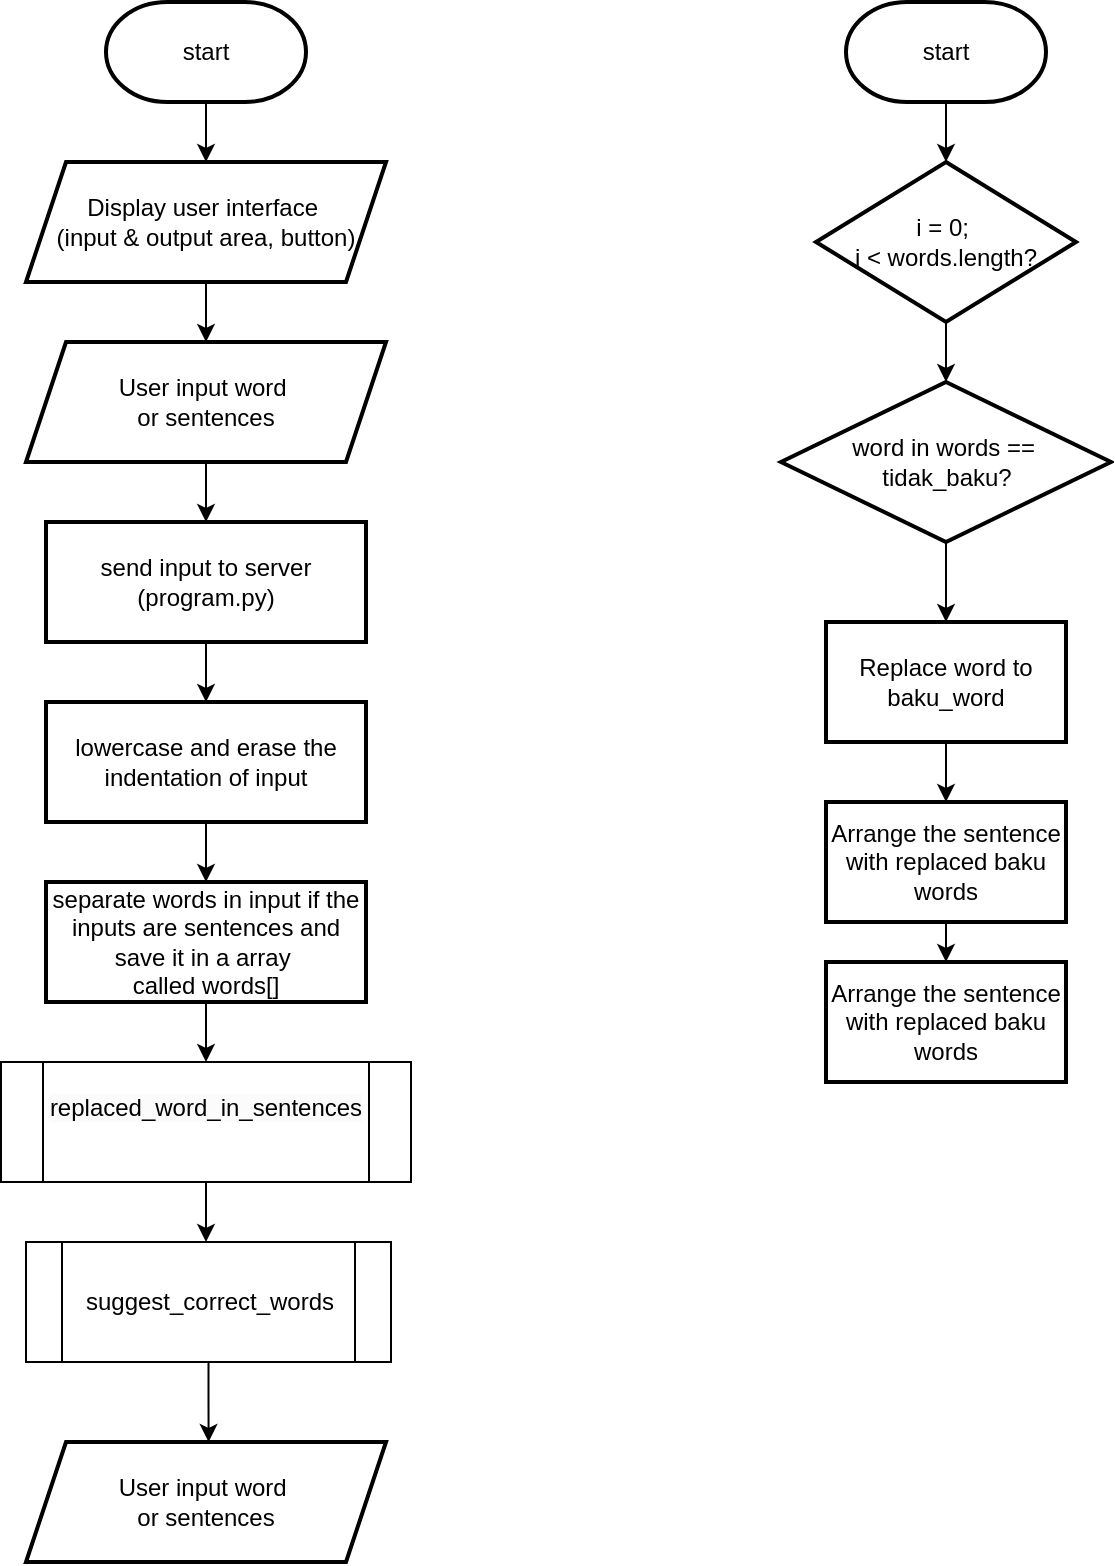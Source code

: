 <mxfile version="24.2.1" type="github">
  <diagram name="Page-1" id="gPnPxGPBOq06z64sH9ZT">
    <mxGraphModel dx="1034" dy="446" grid="1" gridSize="10" guides="1" tooltips="1" connect="1" arrows="1" fold="1" page="1" pageScale="1" pageWidth="850" pageHeight="1100" math="0" shadow="0">
      <root>
        <mxCell id="0" />
        <mxCell id="1" parent="0" />
        <mxCell id="5K_x0z57HTdzbEpRqYX4-5" value="" style="edgeStyle=orthogonalEdgeStyle;rounded=0;orthogonalLoop=1;jettySize=auto;html=1;" edge="1" parent="1" source="5K_x0z57HTdzbEpRqYX4-1" target="5K_x0z57HTdzbEpRqYX4-4">
          <mxGeometry relative="1" as="geometry" />
        </mxCell>
        <mxCell id="5K_x0z57HTdzbEpRqYX4-1" value="start" style="strokeWidth=2;html=1;shape=mxgraph.flowchart.terminator;whiteSpace=wrap;" vertex="1" parent="1">
          <mxGeometry x="150" y="60" width="100" height="50" as="geometry" />
        </mxCell>
        <mxCell id="5K_x0z57HTdzbEpRqYX4-7" value="" style="edgeStyle=orthogonalEdgeStyle;rounded=0;orthogonalLoop=1;jettySize=auto;html=1;" edge="1" parent="1" source="5K_x0z57HTdzbEpRqYX4-4" target="5K_x0z57HTdzbEpRqYX4-6">
          <mxGeometry relative="1" as="geometry" />
        </mxCell>
        <mxCell id="5K_x0z57HTdzbEpRqYX4-4" value="Display user interface&amp;nbsp;&lt;div&gt;(input &amp;amp; output area, button)&lt;/div&gt;" style="shape=parallelogram;perimeter=parallelogramPerimeter;whiteSpace=wrap;html=1;fixedSize=1;strokeWidth=2;" vertex="1" parent="1">
          <mxGeometry x="110" y="140" width="180" height="60" as="geometry" />
        </mxCell>
        <mxCell id="5K_x0z57HTdzbEpRqYX4-9" value="" style="edgeStyle=orthogonalEdgeStyle;rounded=0;orthogonalLoop=1;jettySize=auto;html=1;" edge="1" parent="1" source="5K_x0z57HTdzbEpRqYX4-6" target="5K_x0z57HTdzbEpRqYX4-8">
          <mxGeometry relative="1" as="geometry" />
        </mxCell>
        <mxCell id="5K_x0z57HTdzbEpRqYX4-6" value="User input word&amp;nbsp;&lt;div&gt;or sentences&lt;/div&gt;" style="shape=parallelogram;perimeter=parallelogramPerimeter;whiteSpace=wrap;html=1;fixedSize=1;strokeWidth=2;" vertex="1" parent="1">
          <mxGeometry x="110" y="230" width="180" height="60" as="geometry" />
        </mxCell>
        <mxCell id="5K_x0z57HTdzbEpRqYX4-13" value="" style="edgeStyle=orthogonalEdgeStyle;rounded=0;orthogonalLoop=1;jettySize=auto;html=1;" edge="1" parent="1" source="5K_x0z57HTdzbEpRqYX4-8" target="5K_x0z57HTdzbEpRqYX4-12">
          <mxGeometry relative="1" as="geometry" />
        </mxCell>
        <mxCell id="5K_x0z57HTdzbEpRqYX4-8" value="send input to server (program.py)" style="whiteSpace=wrap;html=1;strokeWidth=2;" vertex="1" parent="1">
          <mxGeometry x="120" y="320" width="160" height="60" as="geometry" />
        </mxCell>
        <mxCell id="5K_x0z57HTdzbEpRqYX4-15" value="" style="edgeStyle=orthogonalEdgeStyle;rounded=0;orthogonalLoop=1;jettySize=auto;html=1;" edge="1" parent="1" source="5K_x0z57HTdzbEpRqYX4-18">
          <mxGeometry relative="1" as="geometry">
            <mxPoint x="200" y="590" as="targetPoint" />
          </mxGeometry>
        </mxCell>
        <mxCell id="5K_x0z57HTdzbEpRqYX4-12" value="lowercase and erase the indentation of input" style="whiteSpace=wrap;html=1;strokeWidth=2;" vertex="1" parent="1">
          <mxGeometry x="120" y="410" width="160" height="60" as="geometry" />
        </mxCell>
        <mxCell id="5K_x0z57HTdzbEpRqYX4-17" value="" style="edgeStyle=orthogonalEdgeStyle;rounded=0;orthogonalLoop=1;jettySize=auto;html=1;" edge="1" parent="1">
          <mxGeometry relative="1" as="geometry">
            <mxPoint x="200" y="650" as="sourcePoint" />
            <mxPoint x="200" y="680" as="targetPoint" />
          </mxGeometry>
        </mxCell>
        <mxCell id="5K_x0z57HTdzbEpRqYX4-19" value="" style="edgeStyle=orthogonalEdgeStyle;rounded=0;orthogonalLoop=1;jettySize=auto;html=1;" edge="1" parent="1" source="5K_x0z57HTdzbEpRqYX4-12" target="5K_x0z57HTdzbEpRqYX4-18">
          <mxGeometry relative="1" as="geometry">
            <mxPoint x="200" y="470" as="sourcePoint" />
            <mxPoint x="200" y="560" as="targetPoint" />
          </mxGeometry>
        </mxCell>
        <mxCell id="5K_x0z57HTdzbEpRqYX4-18" value="separate words in input if the inputs are sentences and save it in a array&amp;nbsp;&lt;div&gt;called words[]&lt;/div&gt;" style="whiteSpace=wrap;html=1;strokeWidth=2;" vertex="1" parent="1">
          <mxGeometry x="120" y="500" width="160" height="60" as="geometry" />
        </mxCell>
        <mxCell id="5K_x0z57HTdzbEpRqYX4-31" value="&#xa;&lt;span style=&quot;color: rgb(0, 0, 0); font-family: Helvetica; font-size: 12px; font-style: normal; font-variant-ligatures: normal; font-variant-caps: normal; font-weight: 400; letter-spacing: normal; orphans: 2; text-align: center; text-indent: 0px; text-transform: none; widows: 2; word-spacing: 0px; -webkit-text-stroke-width: 0px; white-space: normal; background-color: rgb(251, 251, 251); text-decoration-thickness: initial; text-decoration-style: initial; text-decoration-color: initial; display: inline !important; float: none;&quot;&gt;replaced_word_in_sentences&lt;/span&gt;&#xa;&#xa;" style="shape=process;whiteSpace=wrap;html=1;backgroundOutline=1;" vertex="1" parent="1">
          <mxGeometry x="97.5" y="590" width="205" height="60" as="geometry" />
        </mxCell>
        <mxCell id="5K_x0z57HTdzbEpRqYX4-42" style="edgeStyle=orthogonalEdgeStyle;rounded=0;orthogonalLoop=1;jettySize=auto;html=1;entryX=0.5;entryY=0;entryDx=0;entryDy=0;" edge="1" parent="1" source="5K_x0z57HTdzbEpRqYX4-32" target="5K_x0z57HTdzbEpRqYX4-34">
          <mxGeometry relative="1" as="geometry" />
        </mxCell>
        <mxCell id="5K_x0z57HTdzbEpRqYX4-32" value="start" style="strokeWidth=2;html=1;shape=mxgraph.flowchart.terminator;whiteSpace=wrap;" vertex="1" parent="1">
          <mxGeometry x="520" y="60" width="100" height="50" as="geometry" />
        </mxCell>
        <mxCell id="5K_x0z57HTdzbEpRqYX4-33" value="" style="edgeStyle=orthogonalEdgeStyle;rounded=0;orthogonalLoop=1;jettySize=auto;html=1;" edge="1" parent="1" source="5K_x0z57HTdzbEpRqYX4-34" target="5K_x0z57HTdzbEpRqYX4-36">
          <mxGeometry relative="1" as="geometry" />
        </mxCell>
        <mxCell id="5K_x0z57HTdzbEpRqYX4-34" value="i = 0;&amp;nbsp;&lt;div&gt;i &amp;lt; words.length?&lt;/div&gt;" style="rhombus;whiteSpace=wrap;html=1;strokeWidth=2;" vertex="1" parent="1">
          <mxGeometry x="505" y="140" width="130" height="80" as="geometry" />
        </mxCell>
        <mxCell id="5K_x0z57HTdzbEpRqYX4-35" value="" style="edgeStyle=orthogonalEdgeStyle;rounded=0;orthogonalLoop=1;jettySize=auto;html=1;" edge="1" parent="1" source="5K_x0z57HTdzbEpRqYX4-36" target="5K_x0z57HTdzbEpRqYX4-38">
          <mxGeometry relative="1" as="geometry" />
        </mxCell>
        <mxCell id="5K_x0z57HTdzbEpRqYX4-36" value="word in words ==&amp;nbsp;&lt;div&gt;tidak_baku?&lt;/div&gt;" style="rhombus;whiteSpace=wrap;html=1;strokeWidth=2;" vertex="1" parent="1">
          <mxGeometry x="487.5" y="250" width="165" height="80" as="geometry" />
        </mxCell>
        <mxCell id="5K_x0z57HTdzbEpRqYX4-37" value="" style="edgeStyle=orthogonalEdgeStyle;rounded=0;orthogonalLoop=1;jettySize=auto;html=1;" edge="1" parent="1" source="5K_x0z57HTdzbEpRqYX4-38" target="5K_x0z57HTdzbEpRqYX4-40">
          <mxGeometry relative="1" as="geometry" />
        </mxCell>
        <mxCell id="5K_x0z57HTdzbEpRqYX4-38" value="Replace word to baku_word" style="whiteSpace=wrap;html=1;strokeWidth=2;" vertex="1" parent="1">
          <mxGeometry x="510" y="370" width="120" height="60" as="geometry" />
        </mxCell>
        <mxCell id="5K_x0z57HTdzbEpRqYX4-39" value="" style="edgeStyle=orthogonalEdgeStyle;rounded=0;orthogonalLoop=1;jettySize=auto;html=1;" edge="1" parent="1" source="5K_x0z57HTdzbEpRqYX4-40" target="5K_x0z57HTdzbEpRqYX4-41">
          <mxGeometry relative="1" as="geometry" />
        </mxCell>
        <mxCell id="5K_x0z57HTdzbEpRqYX4-40" value="Arrange the sentence with replaced baku words" style="whiteSpace=wrap;html=1;strokeWidth=2;" vertex="1" parent="1">
          <mxGeometry x="510" y="460" width="120" height="60" as="geometry" />
        </mxCell>
        <mxCell id="5K_x0z57HTdzbEpRqYX4-41" value="Arrange the sentence with replaced baku words" style="whiteSpace=wrap;html=1;strokeWidth=2;" vertex="1" parent="1">
          <mxGeometry x="510" y="540" width="120" height="60" as="geometry" />
        </mxCell>
        <mxCell id="5K_x0z57HTdzbEpRqYX4-48" value="" style="edgeStyle=orthogonalEdgeStyle;rounded=0;orthogonalLoop=1;jettySize=auto;html=1;" edge="1" parent="1" source="5K_x0z57HTdzbEpRqYX4-46">
          <mxGeometry relative="1" as="geometry">
            <mxPoint x="201.3" y="780" as="targetPoint" />
          </mxGeometry>
        </mxCell>
        <mxCell id="5K_x0z57HTdzbEpRqYX4-46" value="suggest_correct_words" style="shape=process;whiteSpace=wrap;html=1;backgroundOutline=1;" vertex="1" parent="1">
          <mxGeometry x="110" y="680" width="182.5" height="60" as="geometry" />
        </mxCell>
        <mxCell id="5K_x0z57HTdzbEpRqYX4-49" value="User input word&amp;nbsp;&lt;div&gt;or sentences&lt;/div&gt;" style="shape=parallelogram;perimeter=parallelogramPerimeter;whiteSpace=wrap;html=1;fixedSize=1;strokeWidth=2;" vertex="1" parent="1">
          <mxGeometry x="110" y="780" width="180" height="60" as="geometry" />
        </mxCell>
      </root>
    </mxGraphModel>
  </diagram>
</mxfile>
